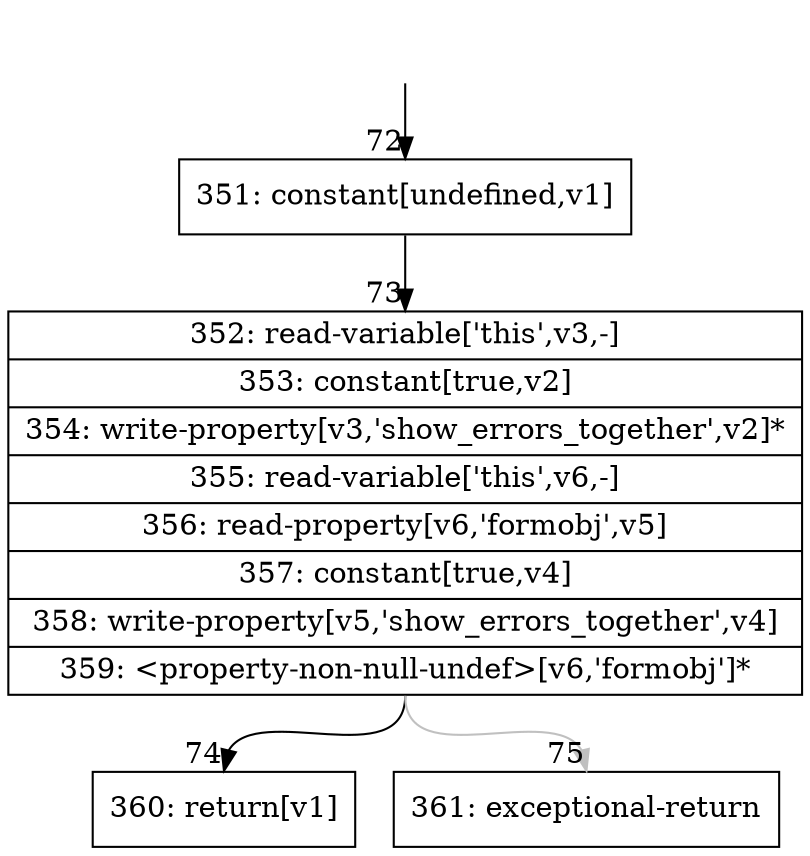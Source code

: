 digraph {
rankdir="TD"
BB_entry8[shape=none,label=""];
BB_entry8 -> BB72 [tailport=s, headport=n, headlabel="    72"]
BB72 [shape=record label="{351: constant[undefined,v1]}" ] 
BB72 -> BB73 [tailport=s, headport=n, headlabel="      73"]
BB73 [shape=record label="{352: read-variable['this',v3,-]|353: constant[true,v2]|354: write-property[v3,'show_errors_together',v2]*|355: read-variable['this',v6,-]|356: read-property[v6,'formobj',v5]|357: constant[true,v4]|358: write-property[v5,'show_errors_together',v4]|359: \<property-non-null-undef\>[v6,'formobj']*}" ] 
BB73 -> BB74 [tailport=s, headport=n, headlabel="      74"]
BB73 -> BB75 [tailport=s, headport=n, color=gray, headlabel="      75"]
BB74 [shape=record label="{360: return[v1]}" ] 
BB75 [shape=record label="{361: exceptional-return}" ] 
//#$~ 140
}

